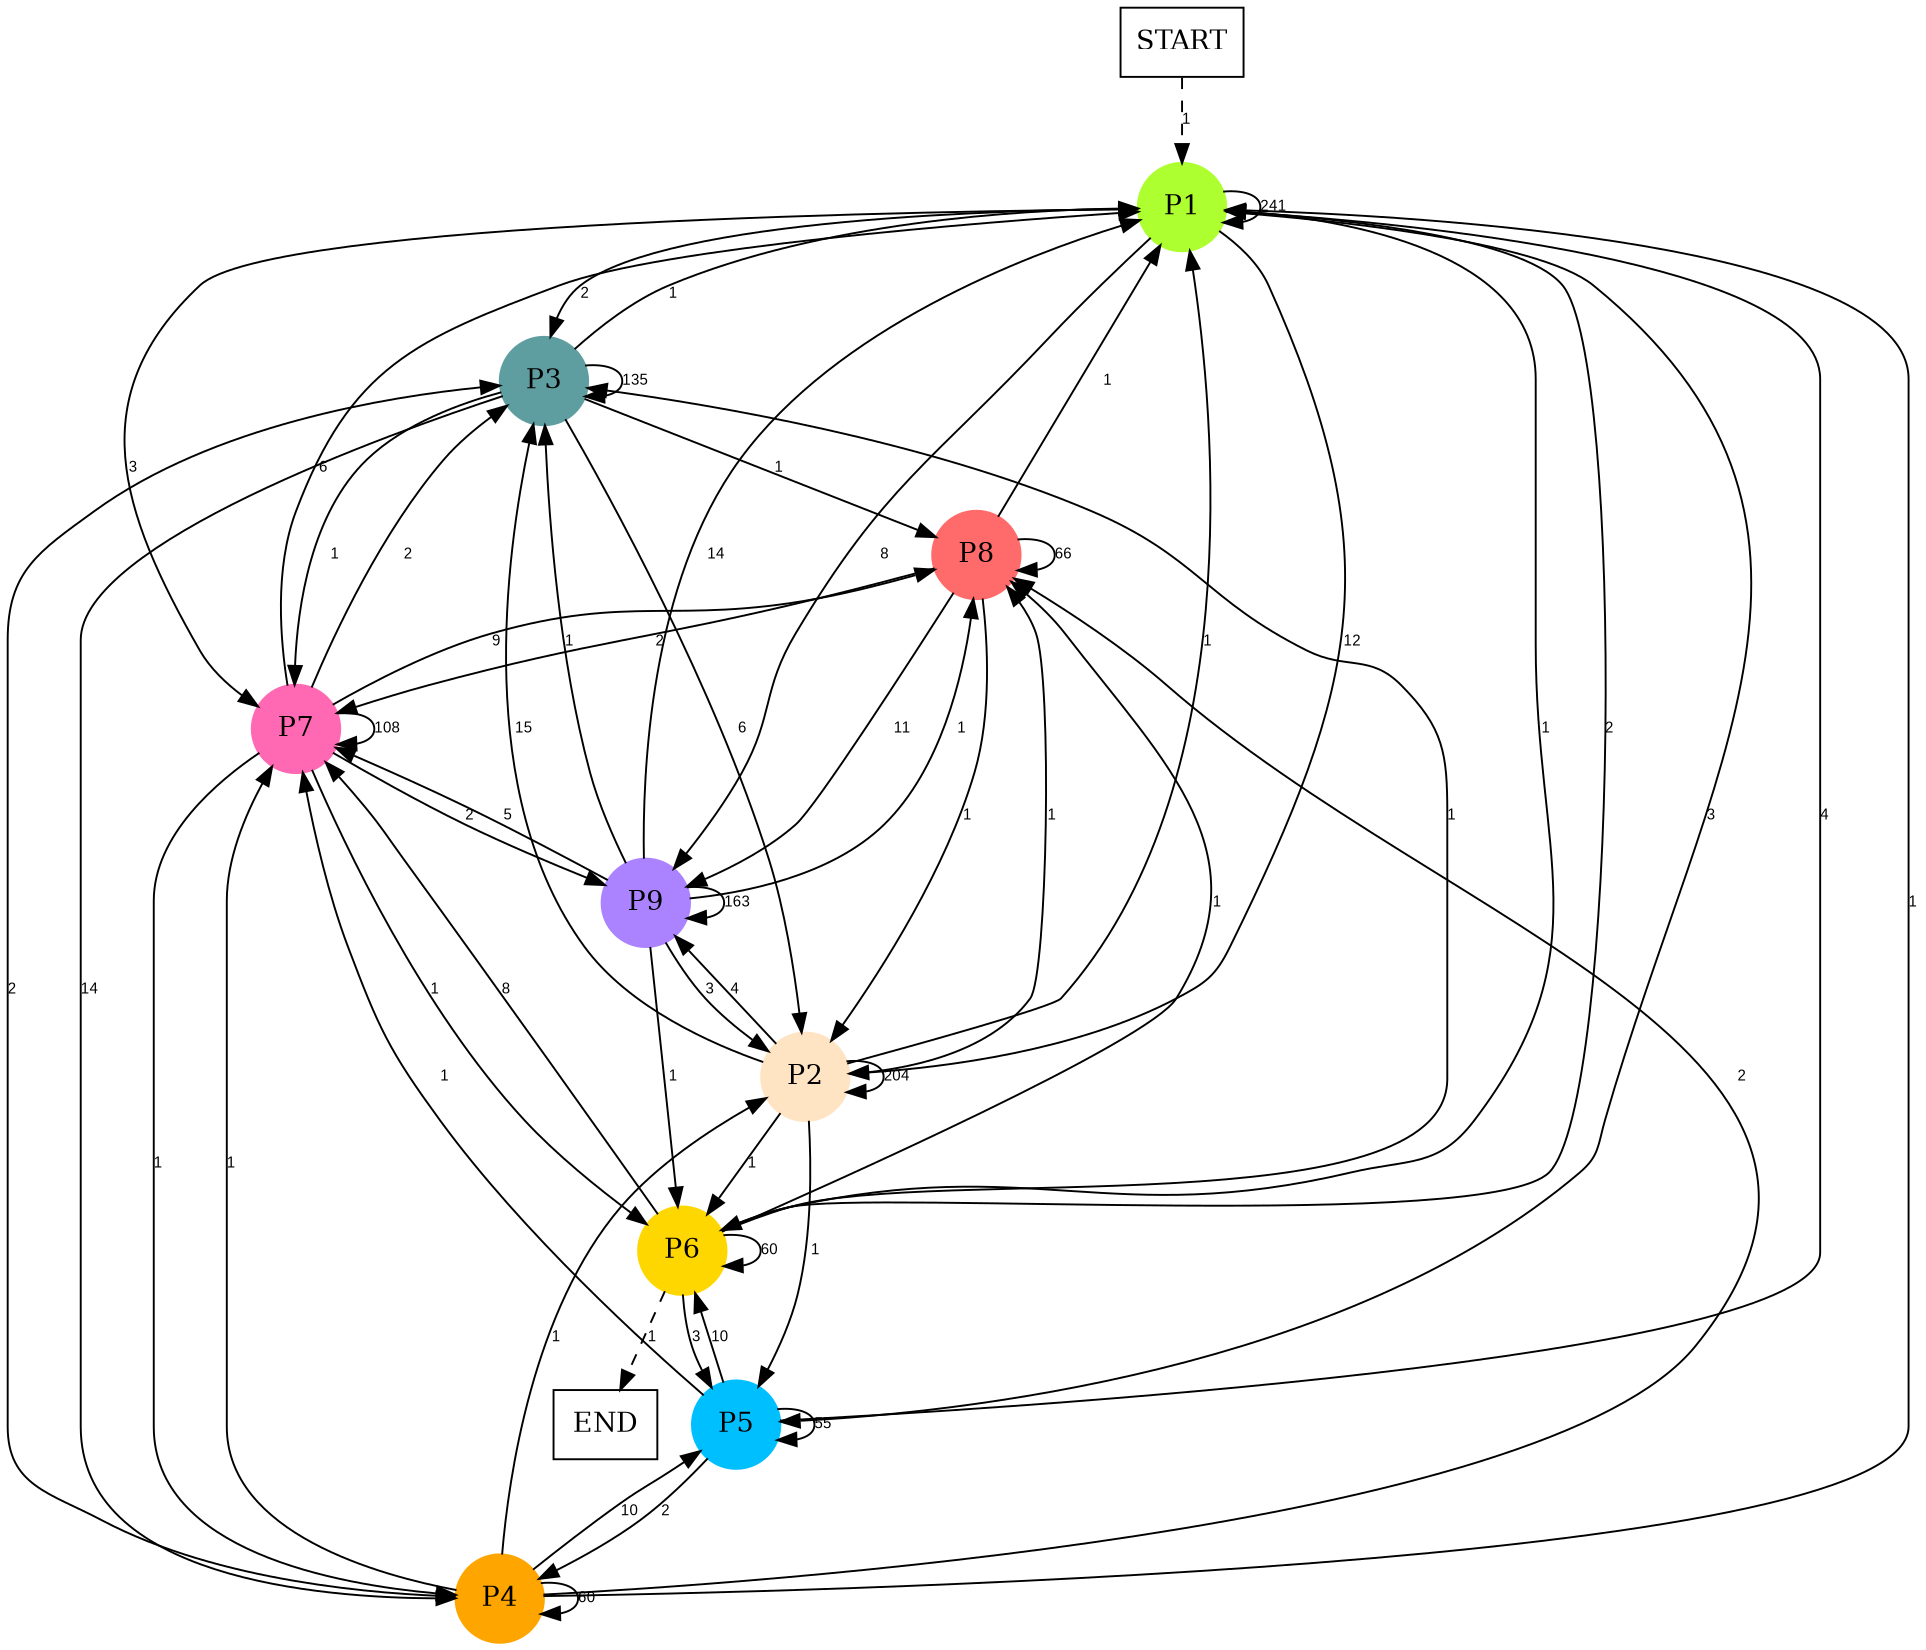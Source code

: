 digraph graphname {
	dpi = 150
	size="16,11!";
	margin = 0;
"P1" [shape=circle, color=greenyellow, style=filled]"P3" [shape=circle, color=cadetblue, style=filled]"P4" [shape=circle, color=orange, style=filled]"P5" [shape=circle, color=deepskyblue, style=filled]"P6" [shape=circle, color=gold, style=filled]"P2" [shape=circle, color=bisque, style=filled]"P9" [shape=circle, color=mediumpurple1, style=filled]"P7" [shape=circle, color=hotpink, style=filled]"P8" [shape=circle, color=indianred1, style=filled]"START" [shape=box, fillcolor=white, style=filled, color=black]"END" [shape=box, fillcolor=white, style=filled, color=black]"P1" -> "P1" [ label ="241" labelfloat=false fontname="Arial" fontsize=8]
"P1" -> "P3" [ label ="2" labelfloat=false fontname="Arial" fontsize=8]
"P1" -> "P5" [ label ="3" labelfloat=false fontname="Arial" fontsize=8]
"P1" -> "P6" [ label ="2" labelfloat=false fontname="Arial" fontsize=8]
"P1" -> "P2" [ label ="12" labelfloat=false fontname="Arial" fontsize=8]
"P1" -> "P9" [ label ="8" labelfloat=false fontname="Arial" fontsize=8]
"P1" -> "P7" [ label ="3" labelfloat=false fontname="Arial" fontsize=8]
"P3" -> "P1" [ label ="1" labelfloat=false fontname="Arial" fontsize=8]
"P3" -> "P3" [ label ="135" labelfloat=false fontname="Arial" fontsize=8]
"P3" -> "P4" [ label ="14" labelfloat=false fontname="Arial" fontsize=8]
"P3" -> "P2" [ label ="6" labelfloat=false fontname="Arial" fontsize=8]
"P3" -> "P7" [ label ="1" labelfloat=false fontname="Arial" fontsize=8]
"P3" -> "P8" [ label ="1" labelfloat=false fontname="Arial" fontsize=8]
"P4" -> "P1" [ label ="1" labelfloat=false fontname="Arial" fontsize=8]
"P4" -> "P3" [ label ="2" labelfloat=false fontname="Arial" fontsize=8]
"P4" -> "P4" [ label ="60" labelfloat=false fontname="Arial" fontsize=8]
"P4" -> "P5" [ label ="10" labelfloat=false fontname="Arial" fontsize=8]
"P4" -> "P2" [ label ="1" labelfloat=false fontname="Arial" fontsize=8]
"P4" -> "P7" [ label ="1" labelfloat=false fontname="Arial" fontsize=8]
"P4" -> "P8" [ label ="2" labelfloat=false fontname="Arial" fontsize=8]
"P5" -> "P1" [ label ="4" labelfloat=false fontname="Arial" fontsize=8]
"P5" -> "P4" [ label ="2" labelfloat=false fontname="Arial" fontsize=8]
"P5" -> "P5" [ label ="55" labelfloat=false fontname="Arial" fontsize=8]
"P5" -> "P6" [ label ="10" labelfloat=false fontname="Arial" fontsize=8]
"P5" -> "P7" [ label ="1" labelfloat=false fontname="Arial" fontsize=8]
"P6" -> "P1" [ label ="1" labelfloat=false fontname="Arial" fontsize=8]
"P6" -> "P3" [ label ="1" labelfloat=false fontname="Arial" fontsize=8]
"P6" -> "P5" [ label ="3" labelfloat=false fontname="Arial" fontsize=8]
"P6" -> "P6" [ label ="60" labelfloat=false fontname="Arial" fontsize=8]
"P6" -> "P7" [ label ="8" labelfloat=false fontname="Arial" fontsize=8]
"P6" -> "P8" [ label ="1" labelfloat=false fontname="Arial" fontsize=8]
"P6" -> "END" [ style = dashed label ="1" labelfloat=false fontname="Arial" fontsize=8]
"P2" -> "P1" [ label ="1" labelfloat=false fontname="Arial" fontsize=8]
"P2" -> "P3" [ label ="15" labelfloat=false fontname="Arial" fontsize=8]
"P2" -> "P5" [ label ="1" labelfloat=false fontname="Arial" fontsize=8]
"P2" -> "P6" [ label ="1" labelfloat=false fontname="Arial" fontsize=8]
"P2" -> "P2" [ label ="204" labelfloat=false fontname="Arial" fontsize=8]
"P2" -> "P9" [ label ="4" labelfloat=false fontname="Arial" fontsize=8]
"P2" -> "P8" [ label ="1" labelfloat=false fontname="Arial" fontsize=8]
"P9" -> "P1" [ label ="14" labelfloat=false fontname="Arial" fontsize=8]
"P9" -> "P3" [ label ="1" labelfloat=false fontname="Arial" fontsize=8]
"P9" -> "P6" [ label ="1" labelfloat=false fontname="Arial" fontsize=8]
"P9" -> "P2" [ label ="3" labelfloat=false fontname="Arial" fontsize=8]
"P9" -> "P9" [ label ="163" labelfloat=false fontname="Arial" fontsize=8]
"P9" -> "P7" [ label ="5" labelfloat=false fontname="Arial" fontsize=8]
"P9" -> "P8" [ label ="1" labelfloat=false fontname="Arial" fontsize=8]
"P7" -> "P1" [ label ="6" labelfloat=false fontname="Arial" fontsize=8]
"P7" -> "P3" [ label ="2" labelfloat=false fontname="Arial" fontsize=8]
"P7" -> "P4" [ label ="1" labelfloat=false fontname="Arial" fontsize=8]
"P7" -> "P6" [ label ="1" labelfloat=false fontname="Arial" fontsize=8]
"P7" -> "P9" [ label ="2" labelfloat=false fontname="Arial" fontsize=8]
"P7" -> "P7" [ label ="108" labelfloat=false fontname="Arial" fontsize=8]
"P7" -> "P8" [ label ="9" labelfloat=false fontname="Arial" fontsize=8]
"P8" -> "P1" [ label ="1" labelfloat=false fontname="Arial" fontsize=8]
"P8" -> "P2" [ label ="1" labelfloat=false fontname="Arial" fontsize=8]
"P8" -> "P9" [ label ="11" labelfloat=false fontname="Arial" fontsize=8]
"P8" -> "P7" [ label ="2" labelfloat=false fontname="Arial" fontsize=8]
"P8" -> "P8" [ label ="66" labelfloat=false fontname="Arial" fontsize=8]
"START" -> "P1" [ style = dashed label ="1" labelfloat=false fontname="Arial" fontsize=8]
}